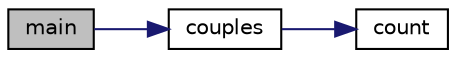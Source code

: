 digraph "main"
{
 // LATEX_PDF_SIZE
  edge [fontname="Helvetica",fontsize="10",labelfontname="Helvetica",labelfontsize="10"];
  node [fontname="Helvetica",fontsize="10",shape=record];
  rankdir="LR";
  Node1 [label="main",height=0.2,width=0.4,color="black", fillcolor="grey75", style="filled", fontcolor="black",tooltip="main функція, викликає варіативну функцію couples"];
  Node1 -> Node2 [color="midnightblue",fontsize="10",style="solid",fontname="Helvetica"];
  Node2 [label="couples",height=0.2,width=0.4,color="black", fillcolor="white", style="filled",URL="$dop__zadanie_8c.html#a5bea8f6e241b556d96a007fcb418ec90",tooltip="Функція, що шукає кількіть пар, де перше число більше другого"];
  Node2 -> Node3 [color="midnightblue",fontsize="10",style="solid",fontname="Helvetica"];
  Node3 [label="count",height=0.2,width=0.4,color="black", fillcolor="white", style="filled",URL="$remakelab64_8c.html#a9c5d152207c80f0e2e280dee4732cc16",tooltip="Функція, що шукає кількість слів у тексті"];
}
